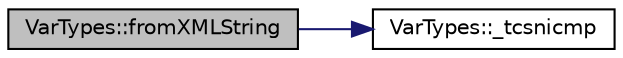 digraph "VarTypes::fromXMLString"
{
 // INTERACTIVE_SVG=YES
  edge [fontname="Helvetica",fontsize="10",labelfontname="Helvetica",labelfontsize="10"];
  node [fontname="Helvetica",fontsize="10",shape=record];
  rankdir="LR";
  Node1 [label="VarTypes::fromXMLString",height=0.2,width=0.4,color="black", fillcolor="grey75", style="filled", fontcolor="black"];
  Node1 -> Node2 [color="midnightblue",fontsize="10",style="solid",fontname="Helvetica"];
  Node2 [label="VarTypes::_tcsnicmp",height=0.2,width=0.4,color="black", fillcolor="white", style="filled",URL="$d1/dde/namespace_var_types.html#a2174205992bd64227e480b567e5a9065"];
}
